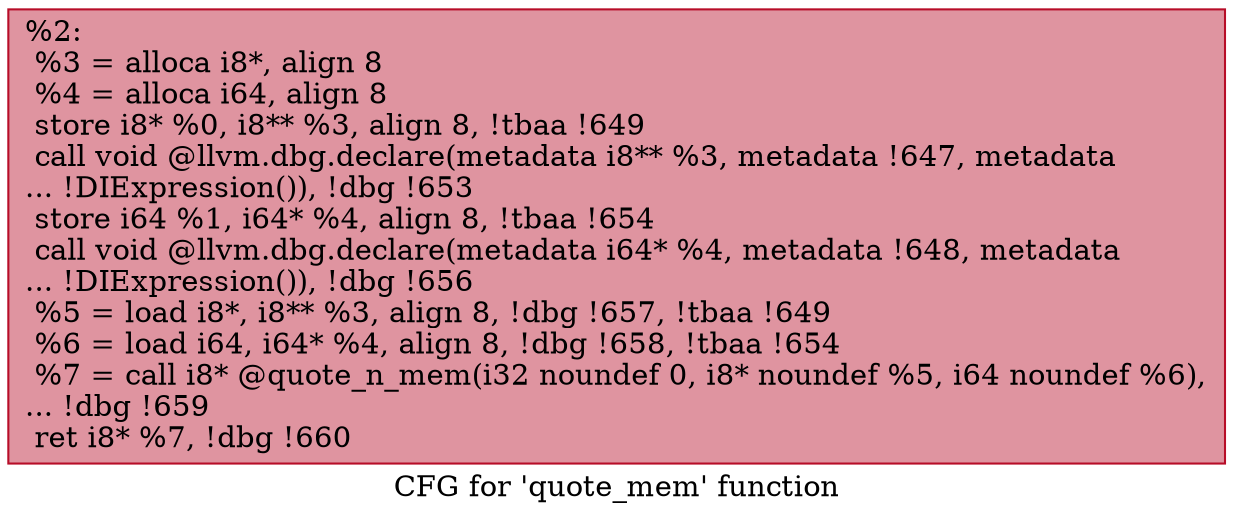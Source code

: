 digraph "CFG for 'quote_mem' function" {
	label="CFG for 'quote_mem' function";

	Node0x1a3e7b0 [shape=record,color="#b70d28ff", style=filled, fillcolor="#b70d2870",label="{%2:\l  %3 = alloca i8*, align 8\l  %4 = alloca i64, align 8\l  store i8* %0, i8** %3, align 8, !tbaa !649\l  call void @llvm.dbg.declare(metadata i8** %3, metadata !647, metadata\l... !DIExpression()), !dbg !653\l  store i64 %1, i64* %4, align 8, !tbaa !654\l  call void @llvm.dbg.declare(metadata i64* %4, metadata !648, metadata\l... !DIExpression()), !dbg !656\l  %5 = load i8*, i8** %3, align 8, !dbg !657, !tbaa !649\l  %6 = load i64, i64* %4, align 8, !dbg !658, !tbaa !654\l  %7 = call i8* @quote_n_mem(i32 noundef 0, i8* noundef %5, i64 noundef %6),\l... !dbg !659\l  ret i8* %7, !dbg !660\l}"];
}
